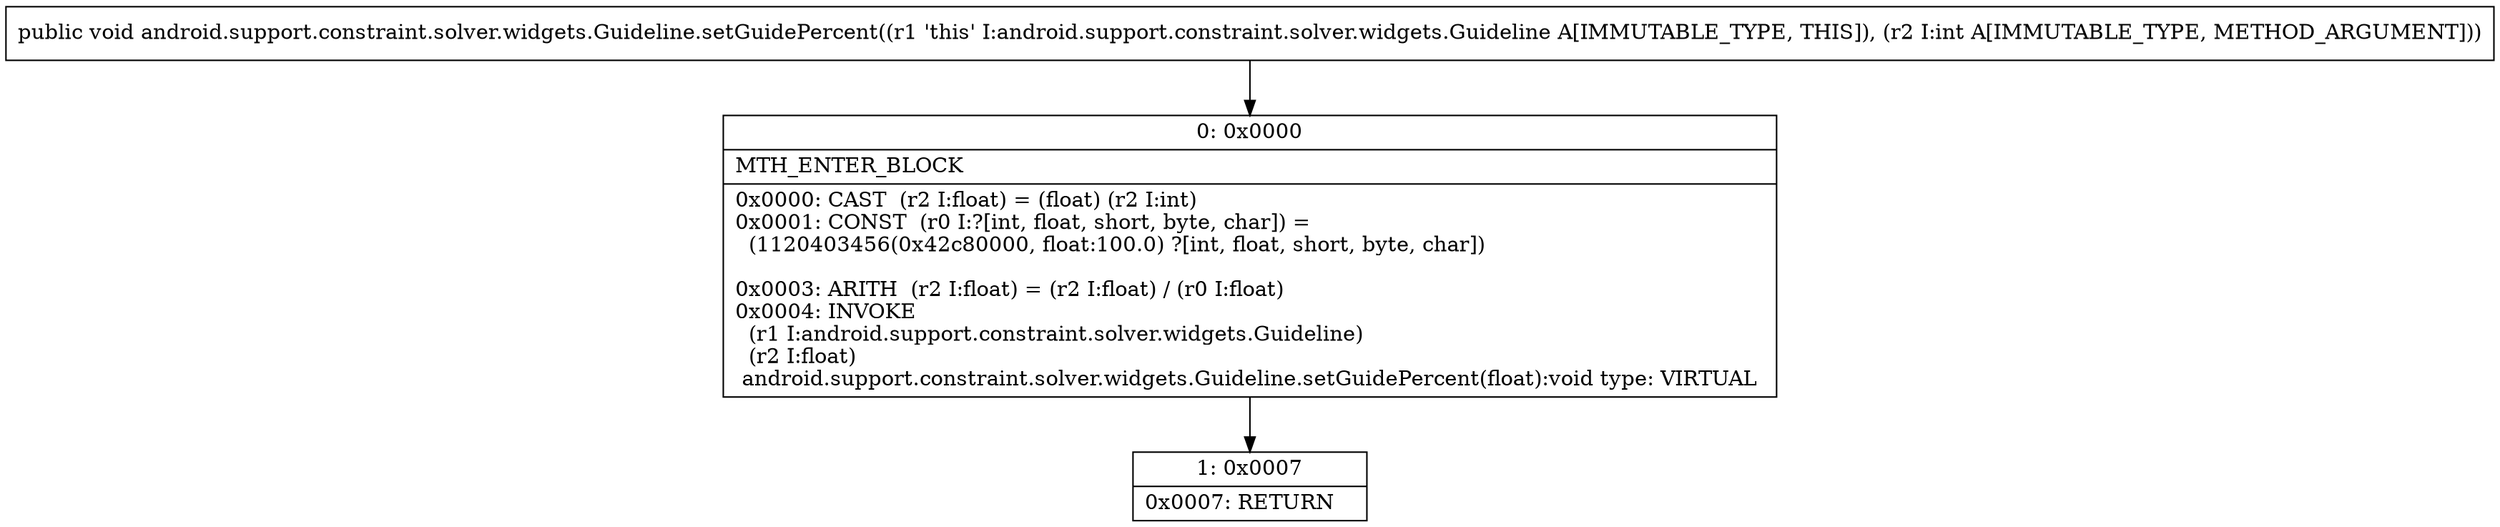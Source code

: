 digraph "CFG forandroid.support.constraint.solver.widgets.Guideline.setGuidePercent(I)V" {
Node_0 [shape=record,label="{0\:\ 0x0000|MTH_ENTER_BLOCK\l|0x0000: CAST  (r2 I:float) = (float) (r2 I:int) \l0x0001: CONST  (r0 I:?[int, float, short, byte, char]) = \l  (1120403456(0x42c80000, float:100.0) ?[int, float, short, byte, char])\l \l0x0003: ARITH  (r2 I:float) = (r2 I:float) \/ (r0 I:float) \l0x0004: INVOKE  \l  (r1 I:android.support.constraint.solver.widgets.Guideline)\l  (r2 I:float)\l android.support.constraint.solver.widgets.Guideline.setGuidePercent(float):void type: VIRTUAL \l}"];
Node_1 [shape=record,label="{1\:\ 0x0007|0x0007: RETURN   \l}"];
MethodNode[shape=record,label="{public void android.support.constraint.solver.widgets.Guideline.setGuidePercent((r1 'this' I:android.support.constraint.solver.widgets.Guideline A[IMMUTABLE_TYPE, THIS]), (r2 I:int A[IMMUTABLE_TYPE, METHOD_ARGUMENT])) }"];
MethodNode -> Node_0;
Node_0 -> Node_1;
}

